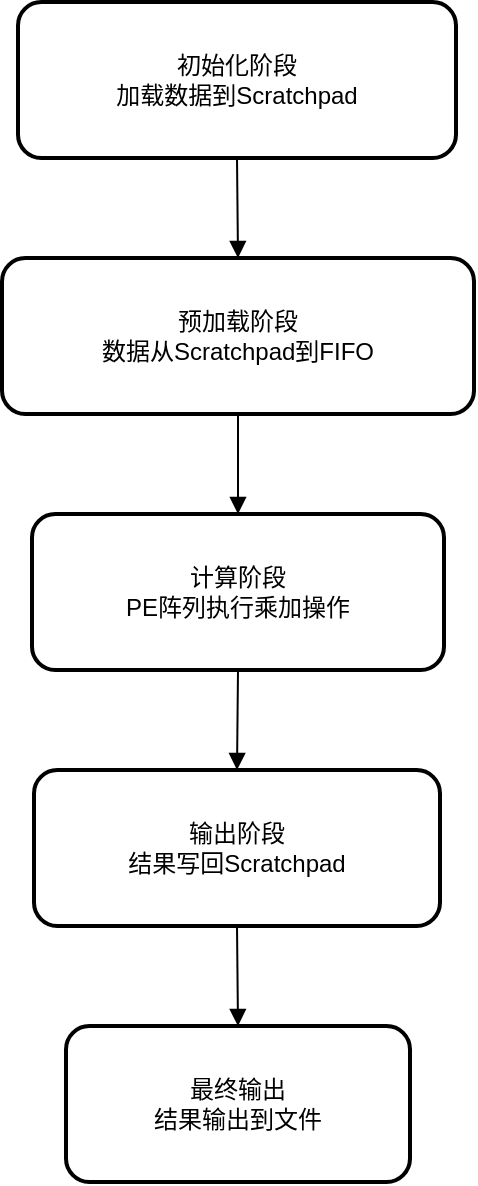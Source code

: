 <mxfile version="28.2.4">
  <diagram name="第 1 页" id="QvlqY7IafCB_xVsJFdbL">
    <mxGraphModel dx="1371" dy="789" grid="1" gridSize="10" guides="1" tooltips="1" connect="1" arrows="1" fold="1" page="1" pageScale="1" pageWidth="827" pageHeight="1169" math="0" shadow="0">
      <root>
        <mxCell id="0" />
        <mxCell id="1" parent="0" />
        <mxCell id="Dj-rK8RL94VjDFnry3o1-2" value="初始化阶段&#xa;加载数据到Scratchpad" style="whiteSpace=wrap;strokeWidth=2;rounded=1;" vertex="1" parent="1">
          <mxGeometry x="328" y="120" width="219" height="78" as="geometry" />
        </mxCell>
        <mxCell id="Dj-rK8RL94VjDFnry3o1-3" value="预加载阶段&#xa;数据从Scratchpad到FIFO" style="whiteSpace=wrap;strokeWidth=2;rounded=1;" vertex="1" parent="1">
          <mxGeometry x="320" y="248" width="236" height="78" as="geometry" />
        </mxCell>
        <mxCell id="Dj-rK8RL94VjDFnry3o1-4" value="计算阶段&#xa;PE阵列执行乘加操作" style="whiteSpace=wrap;strokeWidth=2;rounded=1;" vertex="1" parent="1">
          <mxGeometry x="335" y="376" width="206" height="78" as="geometry" />
        </mxCell>
        <mxCell id="Dj-rK8RL94VjDFnry3o1-5" value="输出阶段&#xa;结果写回Scratchpad" style="whiteSpace=wrap;strokeWidth=2;rounded=1;" vertex="1" parent="1">
          <mxGeometry x="336" y="504" width="203" height="78" as="geometry" />
        </mxCell>
        <mxCell id="Dj-rK8RL94VjDFnry3o1-6" value="最终输出&#xa;结果输出到文件" style="whiteSpace=wrap;strokeWidth=2;rounded=1;" vertex="1" parent="1">
          <mxGeometry x="352" y="632" width="172" height="78" as="geometry" />
        </mxCell>
        <mxCell id="Dj-rK8RL94VjDFnry3o1-7" value="" style="curved=1;startArrow=none;endArrow=block;exitX=0.5;exitY=1;entryX=0.5;entryY=0;rounded=1;" edge="1" parent="1" source="Dj-rK8RL94VjDFnry3o1-2" target="Dj-rK8RL94VjDFnry3o1-3">
          <mxGeometry relative="1" as="geometry">
            <Array as="points" />
          </mxGeometry>
        </mxCell>
        <mxCell id="Dj-rK8RL94VjDFnry3o1-8" value="" style="curved=1;startArrow=none;endArrow=block;exitX=0.5;exitY=1;entryX=0.5;entryY=0;rounded=1;" edge="1" parent="1" source="Dj-rK8RL94VjDFnry3o1-3" target="Dj-rK8RL94VjDFnry3o1-4">
          <mxGeometry relative="1" as="geometry">
            <Array as="points" />
          </mxGeometry>
        </mxCell>
        <mxCell id="Dj-rK8RL94VjDFnry3o1-9" value="" style="curved=1;startArrow=none;endArrow=block;exitX=0.5;exitY=1;entryX=0.5;entryY=0;rounded=1;" edge="1" parent="1" source="Dj-rK8RL94VjDFnry3o1-4" target="Dj-rK8RL94VjDFnry3o1-5">
          <mxGeometry relative="1" as="geometry">
            <Array as="points" />
          </mxGeometry>
        </mxCell>
        <mxCell id="Dj-rK8RL94VjDFnry3o1-10" value="" style="curved=1;startArrow=none;endArrow=block;exitX=0.5;exitY=1;entryX=0.5;entryY=0;rounded=1;" edge="1" parent="1" source="Dj-rK8RL94VjDFnry3o1-5" target="Dj-rK8RL94VjDFnry3o1-6">
          <mxGeometry relative="1" as="geometry">
            <Array as="points" />
          </mxGeometry>
        </mxCell>
      </root>
    </mxGraphModel>
  </diagram>
</mxfile>

